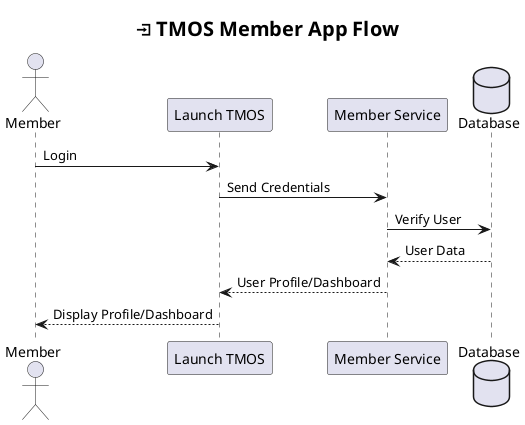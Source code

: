 @startuml
title: <size:20> <&account-login> TMOS Member App Flow
actor Member
participant "Launch TMOS" as App
participant "Member Service" as Backend
database "Database" as DB

Member -> App: Login
App -> Backend: Send Credentials
Backend -> DB: Verify User
DB --> Backend: User Data
Backend --> App: User Profile/Dashboard
App --> Member: Display Profile/Dashboard
@enduml